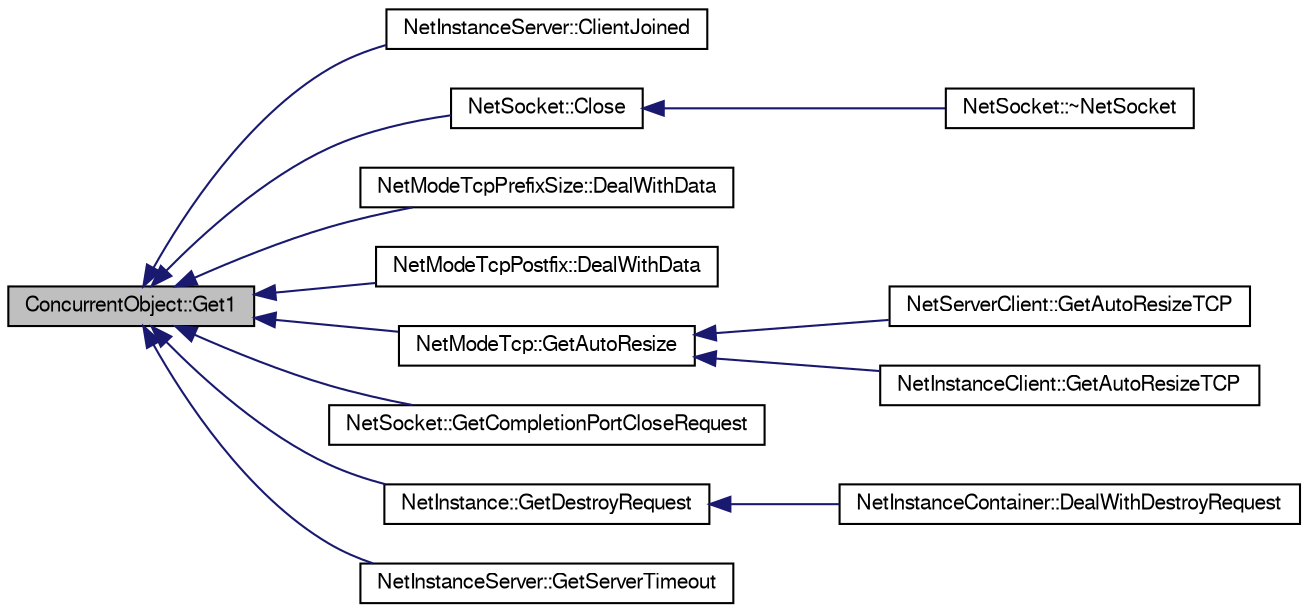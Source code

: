 digraph G
{
  edge [fontname="FreeSans",fontsize="10",labelfontname="FreeSans",labelfontsize="10"];
  node [fontname="FreeSans",fontsize="10",shape=record];
  rankdir=LR;
  Node1 [label="ConcurrentObject::Get1",height=0.2,width=0.4,color="black", fillcolor="grey75", style="filled" fontcolor="black"];
  Node1 -> Node2 [dir=back,color="midnightblue",fontsize="10",style="solid",fontname="FreeSans"];
  Node2 [label="NetInstanceServer::ClientJoined",height=0.2,width=0.4,color="black", fillcolor="white", style="filled",URL="$class_net_instance_server.html#ae60d538ba4e1f31b8ae955be2ab6168e"];
  Node1 -> Node3 [dir=back,color="midnightblue",fontsize="10",style="solid",fontname="FreeSans"];
  Node3 [label="NetSocket::Close",height=0.2,width=0.4,color="black", fillcolor="white", style="filled",URL="$class_net_socket.html#a85c6cba30c3a8d780bb24d7af8d0a561"];
  Node3 -> Node4 [dir=back,color="midnightblue",fontsize="10",style="solid",fontname="FreeSans"];
  Node4 [label="NetSocket::~NetSocket",height=0.2,width=0.4,color="black", fillcolor="white", style="filled",URL="$class_net_socket.html#a3ebe4e1d8db6978255f48e1034d638a4"];
  Node1 -> Node5 [dir=back,color="midnightblue",fontsize="10",style="solid",fontname="FreeSans"];
  Node5 [label="NetModeTcpPrefixSize::DealWithData",height=0.2,width=0.4,color="black", fillcolor="white", style="filled",URL="$class_net_mode_tcp_prefix_size.html#abd5057023c26ead45d476cf801fbb6ce"];
  Node1 -> Node6 [dir=back,color="midnightblue",fontsize="10",style="solid",fontname="FreeSans"];
  Node6 [label="NetModeTcpPostfix::DealWithData",height=0.2,width=0.4,color="black", fillcolor="white", style="filled",URL="$class_net_mode_tcp_postfix.html#abdbf83ca6a2d99bd37f20fbd731c03f7"];
  Node1 -> Node7 [dir=back,color="midnightblue",fontsize="10",style="solid",fontname="FreeSans"];
  Node7 [label="NetModeTcp::GetAutoResize",height=0.2,width=0.4,color="black", fillcolor="white", style="filled",URL="$class_net_mode_tcp.html#abb7a8c9d33dcee5ecc7e069ddc81b6a2"];
  Node7 -> Node8 [dir=back,color="midnightblue",fontsize="10",style="solid",fontname="FreeSans"];
  Node8 [label="NetServerClient::GetAutoResizeTCP",height=0.2,width=0.4,color="black", fillcolor="white", style="filled",URL="$class_net_server_client.html#a40f2aabf0db21f0e1bd0215df3ae5db6"];
  Node7 -> Node9 [dir=back,color="midnightblue",fontsize="10",style="solid",fontname="FreeSans"];
  Node9 [label="NetInstanceClient::GetAutoResizeTCP",height=0.2,width=0.4,color="black", fillcolor="white", style="filled",URL="$class_net_instance_client.html#aaca0b6fcdce32a621ac54421a3c77544"];
  Node1 -> Node10 [dir=back,color="midnightblue",fontsize="10",style="solid",fontname="FreeSans"];
  Node10 [label="NetSocket::GetCompletionPortCloseRequest",height=0.2,width=0.4,color="black", fillcolor="white", style="filled",URL="$class_net_socket.html#a419d22dbf82c32e89b2664a18f7a05af"];
  Node1 -> Node11 [dir=back,color="midnightblue",fontsize="10",style="solid",fontname="FreeSans"];
  Node11 [label="NetInstance::GetDestroyRequest",height=0.2,width=0.4,color="black", fillcolor="white", style="filled",URL="$class_net_instance.html#a8a613cfb2620eef3a6db46abc87cbbd6"];
  Node11 -> Node12 [dir=back,color="midnightblue",fontsize="10",style="solid",fontname="FreeSans"];
  Node12 [label="NetInstanceContainer::DealWithDestroyRequest",height=0.2,width=0.4,color="black", fillcolor="white", style="filled",URL="$class_net_instance_container.html#ae764055a9622d4b91494146f9334eb4c"];
  Node1 -> Node13 [dir=back,color="midnightblue",fontsize="10",style="solid",fontname="FreeSans"];
  Node13 [label="NetInstanceServer::GetServerTimeout",height=0.2,width=0.4,color="black", fillcolor="white", style="filled",URL="$class_net_instance_server.html#a2f6d9df5a672c6f94892e11d41101756"];
}
